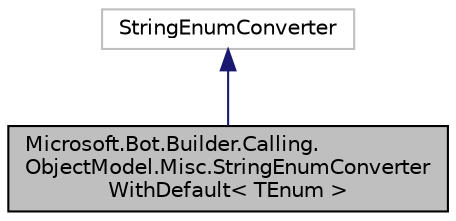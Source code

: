 digraph "Microsoft.Bot.Builder.Calling.ObjectModel.Misc.StringEnumConverterWithDefault&lt; TEnum &gt;"
{
  edge [fontname="Helvetica",fontsize="10",labelfontname="Helvetica",labelfontsize="10"];
  node [fontname="Helvetica",fontsize="10",shape=record];
  Node1 [label="Microsoft.Bot.Builder.Calling.\lObjectModel.Misc.StringEnumConverter\lWithDefault\< TEnum \>",height=0.2,width=0.4,color="black", fillcolor="grey75", style="filled", fontcolor="black"];
  Node2 -> Node1 [dir="back",color="midnightblue",fontsize="10",style="solid",fontname="Helvetica"];
  Node2 [label="StringEnumConverter",height=0.2,width=0.4,color="grey75", fillcolor="white", style="filled"];
}
